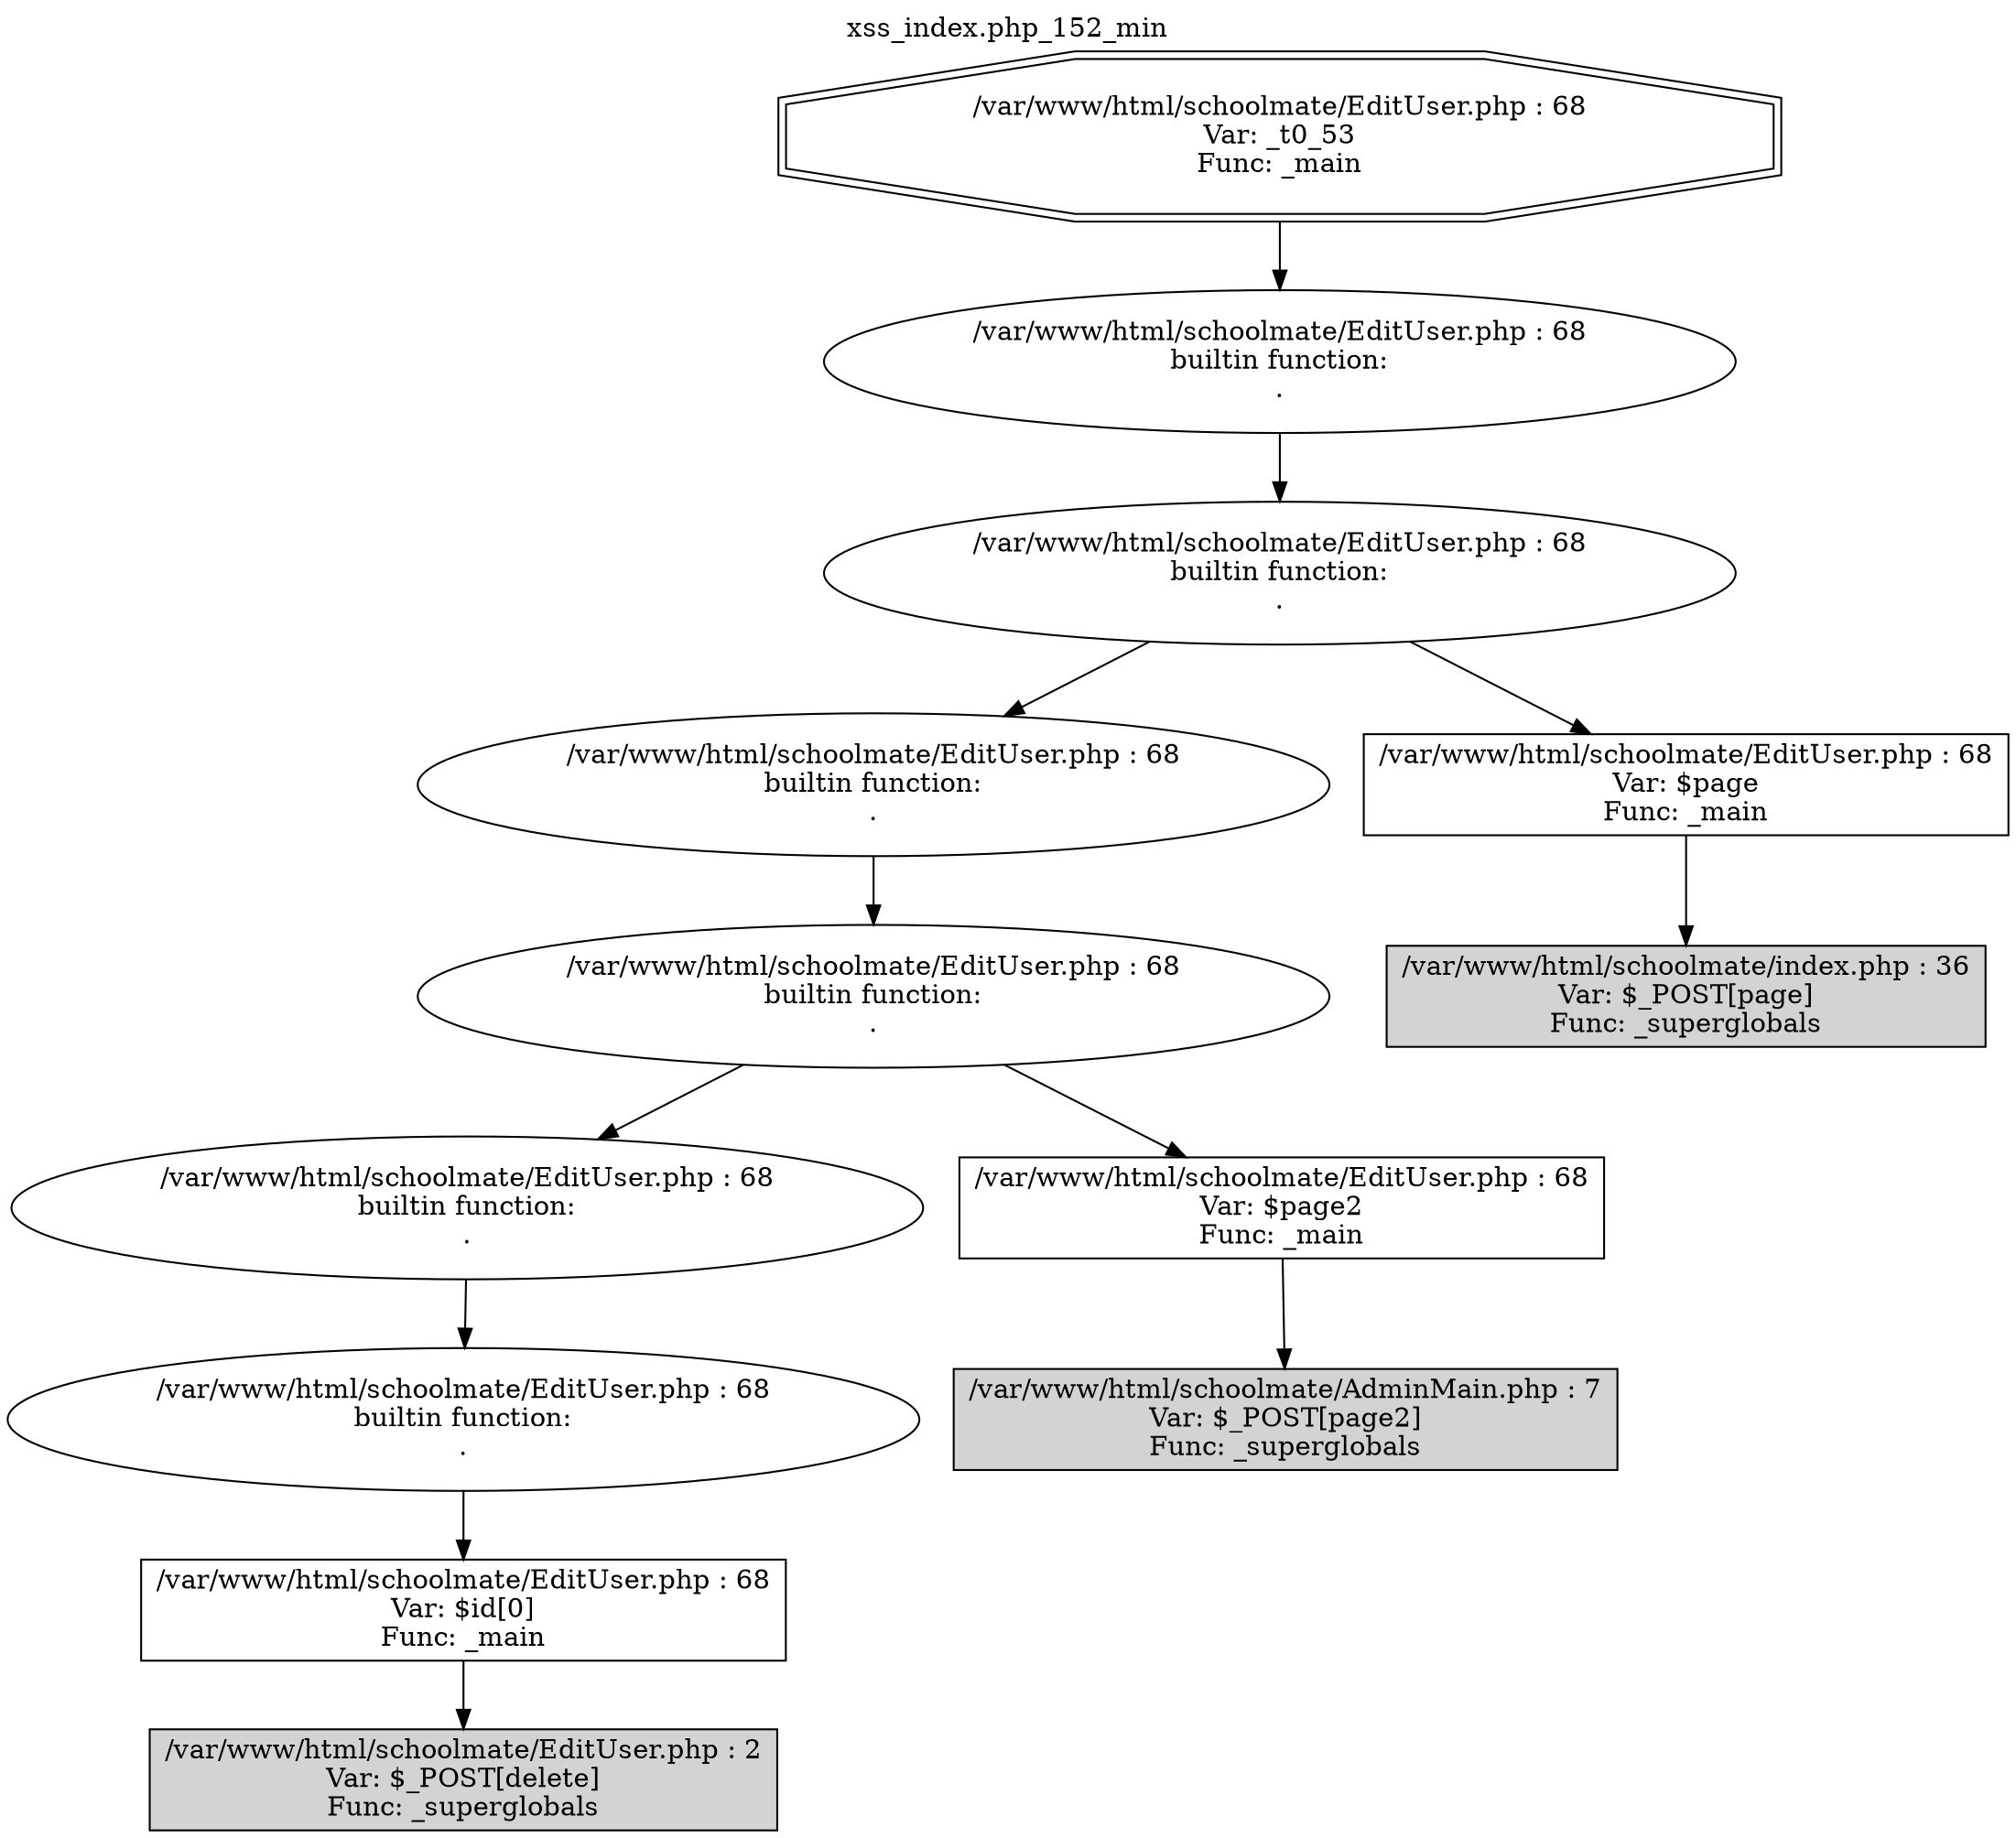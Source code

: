 digraph cfg {
  label="xss_index.php_152_min";
  labelloc=t;
  n1 [shape=doubleoctagon, label="/var/www/html/schoolmate/EditUser.php : 68\nVar: _t0_53\nFunc: _main\n"];
  n2 [shape=ellipse, label="/var/www/html/schoolmate/EditUser.php : 68\nbuiltin function:\n.\n"];
  n3 [shape=ellipse, label="/var/www/html/schoolmate/EditUser.php : 68\nbuiltin function:\n.\n"];
  n4 [shape=ellipse, label="/var/www/html/schoolmate/EditUser.php : 68\nbuiltin function:\n.\n"];
  n5 [shape=ellipse, label="/var/www/html/schoolmate/EditUser.php : 68\nbuiltin function:\n.\n"];
  n6 [shape=ellipse, label="/var/www/html/schoolmate/EditUser.php : 68\nbuiltin function:\n.\n"];
  n7 [shape=ellipse, label="/var/www/html/schoolmate/EditUser.php : 68\nbuiltin function:\n.\n"];
  n8 [shape=box, label="/var/www/html/schoolmate/EditUser.php : 68\nVar: $id[0]\nFunc: _main\n"];
  n9 [shape=box, label="/var/www/html/schoolmate/EditUser.php : 2\nVar: $_POST[delete]\nFunc: _superglobals\n",style=filled];
  n10 [shape=box, label="/var/www/html/schoolmate/EditUser.php : 68\nVar: $page2\nFunc: _main\n"];
  n11 [shape=box, label="/var/www/html/schoolmate/AdminMain.php : 7\nVar: $_POST[page2]\nFunc: _superglobals\n",style=filled];
  n12 [shape=box, label="/var/www/html/schoolmate/EditUser.php : 68\nVar: $page\nFunc: _main\n"];
  n13 [shape=box, label="/var/www/html/schoolmate/index.php : 36\nVar: $_POST[page]\nFunc: _superglobals\n",style=filled];
  n1 -> n2;
  n2 -> n3;
  n3 -> n4;
  n3 -> n12;
  n4 -> n5;
  n5 -> n6;
  n5 -> n10;
  n6 -> n7;
  n7 -> n8;
  n8 -> n9;
  n10 -> n11;
  n12 -> n13;
}
